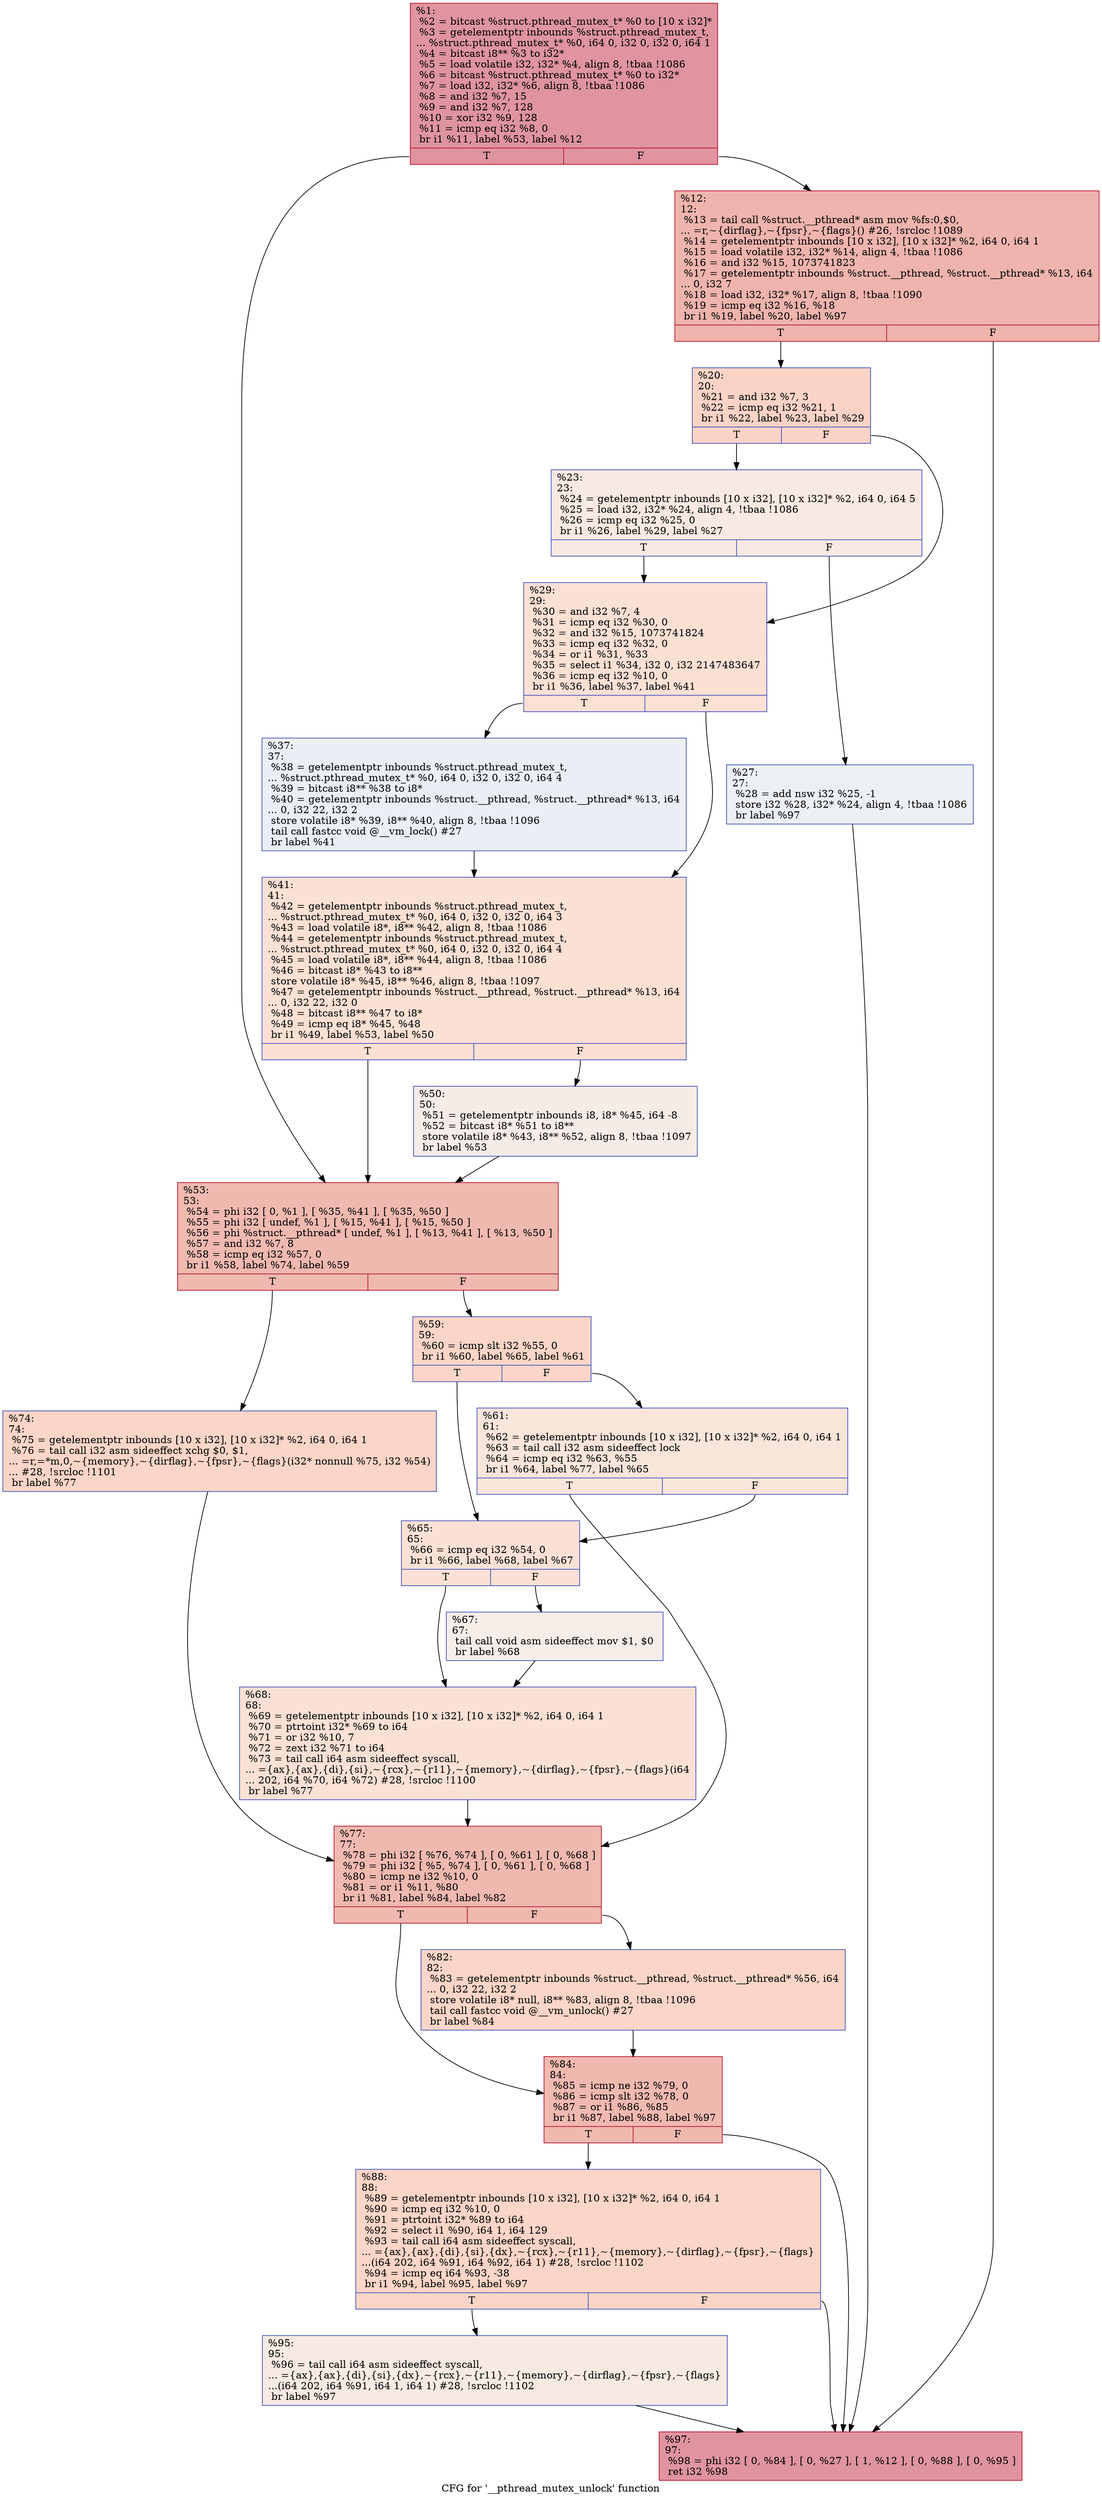digraph "CFG for '__pthread_mutex_unlock' function" {
	label="CFG for '__pthread_mutex_unlock' function";

	Node0x156adf0 [shape=record,color="#b70d28ff", style=filled, fillcolor="#b70d2870",label="{%1:\l  %2 = bitcast %struct.pthread_mutex_t* %0 to [10 x i32]*\l  %3 = getelementptr inbounds %struct.pthread_mutex_t,\l... %struct.pthread_mutex_t* %0, i64 0, i32 0, i32 0, i64 1\l  %4 = bitcast i8** %3 to i32*\l  %5 = load volatile i32, i32* %4, align 8, !tbaa !1086\l  %6 = bitcast %struct.pthread_mutex_t* %0 to i32*\l  %7 = load i32, i32* %6, align 8, !tbaa !1086\l  %8 = and i32 %7, 15\l  %9 = and i32 %7, 128\l  %10 = xor i32 %9, 128\l  %11 = icmp eq i32 %8, 0\l  br i1 %11, label %53, label %12\l|{<s0>T|<s1>F}}"];
	Node0x156adf0:s0 -> Node0x156b180;
	Node0x156adf0:s1 -> Node0x156af00;
	Node0x156af00 [shape=record,color="#b70d28ff", style=filled, fillcolor="#d8564670",label="{%12:\l12:                                               \l  %13 = tail call %struct.__pthread* asm mov %fs:0,$0,\l... =r,~\{dirflag\},~\{fpsr\},~\{flags\}() #26, !srcloc !1089\l  %14 = getelementptr inbounds [10 x i32], [10 x i32]* %2, i64 0, i64 1\l  %15 = load volatile i32, i32* %14, align 4, !tbaa !1086\l  %16 = and i32 %15, 1073741823\l  %17 = getelementptr inbounds %struct.__pthread, %struct.__pthread* %13, i64\l... 0, i32 7\l  %18 = load i32, i32* %17, align 8, !tbaa !1090\l  %19 = icmp eq i32 %16, %18\l  br i1 %19, label %20, label %97\l|{<s0>T|<s1>F}}"];
	Node0x156af00:s0 -> Node0x156af50;
	Node0x156af00:s1 -> Node0x156b540;
	Node0x156af50 [shape=record,color="#3d50c3ff", style=filled, fillcolor="#f59c7d70",label="{%20:\l20:                                               \l  %21 = and i32 %7, 3\l  %22 = icmp eq i32 %21, 1\l  br i1 %22, label %23, label %29\l|{<s0>T|<s1>F}}"];
	Node0x156af50:s0 -> Node0x156afa0;
	Node0x156af50:s1 -> Node0x156b040;
	Node0x156afa0 [shape=record,color="#3d50c3ff", style=filled, fillcolor="#efcebd70",label="{%23:\l23:                                               \l  %24 = getelementptr inbounds [10 x i32], [10 x i32]* %2, i64 0, i64 5\l  %25 = load i32, i32* %24, align 4, !tbaa !1086\l  %26 = icmp eq i32 %25, 0\l  br i1 %26, label %29, label %27\l|{<s0>T|<s1>F}}"];
	Node0x156afa0:s0 -> Node0x156b040;
	Node0x156afa0:s1 -> Node0x156aff0;
	Node0x156aff0 [shape=record,color="#3d50c3ff", style=filled, fillcolor="#d6dce470",label="{%27:\l27:                                               \l  %28 = add nsw i32 %25, -1\l  store i32 %28, i32* %24, align 4, !tbaa !1086\l  br label %97\l}"];
	Node0x156aff0 -> Node0x156b540;
	Node0x156b040 [shape=record,color="#3d50c3ff", style=filled, fillcolor="#f7b99e70",label="{%29:\l29:                                               \l  %30 = and i32 %7, 4\l  %31 = icmp eq i32 %30, 0\l  %32 = and i32 %15, 1073741824\l  %33 = icmp eq i32 %32, 0\l  %34 = or i1 %31, %33\l  %35 = select i1 %34, i32 0, i32 2147483647\l  %36 = icmp eq i32 %10, 0\l  br i1 %36, label %37, label %41\l|{<s0>T|<s1>F}}"];
	Node0x156b040:s0 -> Node0x156b090;
	Node0x156b040:s1 -> Node0x156b0e0;
	Node0x156b090 [shape=record,color="#3d50c3ff", style=filled, fillcolor="#d1dae970",label="{%37:\l37:                                               \l  %38 = getelementptr inbounds %struct.pthread_mutex_t,\l... %struct.pthread_mutex_t* %0, i64 0, i32 0, i32 0, i64 4\l  %39 = bitcast i8** %38 to i8*\l  %40 = getelementptr inbounds %struct.__pthread, %struct.__pthread* %13, i64\l... 0, i32 22, i32 2\l  store volatile i8* %39, i8** %40, align 8, !tbaa !1096\l  tail call fastcc void @__vm_lock() #27\l  br label %41\l}"];
	Node0x156b090 -> Node0x156b0e0;
	Node0x156b0e0 [shape=record,color="#3d50c3ff", style=filled, fillcolor="#f7b99e70",label="{%41:\l41:                                               \l  %42 = getelementptr inbounds %struct.pthread_mutex_t,\l... %struct.pthread_mutex_t* %0, i64 0, i32 0, i32 0, i64 3\l  %43 = load volatile i8*, i8** %42, align 8, !tbaa !1086\l  %44 = getelementptr inbounds %struct.pthread_mutex_t,\l... %struct.pthread_mutex_t* %0, i64 0, i32 0, i32 0, i64 4\l  %45 = load volatile i8*, i8** %44, align 8, !tbaa !1086\l  %46 = bitcast i8* %43 to i8**\l  store volatile i8* %45, i8** %46, align 8, !tbaa !1097\l  %47 = getelementptr inbounds %struct.__pthread, %struct.__pthread* %13, i64\l... 0, i32 22, i32 0\l  %48 = bitcast i8** %47 to i8*\l  %49 = icmp eq i8* %45, %48\l  br i1 %49, label %53, label %50\l|{<s0>T|<s1>F}}"];
	Node0x156b0e0:s0 -> Node0x156b180;
	Node0x156b0e0:s1 -> Node0x156b130;
	Node0x156b130 [shape=record,color="#3d50c3ff", style=filled, fillcolor="#ead5c970",label="{%50:\l50:                                               \l  %51 = getelementptr inbounds i8, i8* %45, i64 -8\l  %52 = bitcast i8* %51 to i8**\l  store volatile i8* %43, i8** %52, align 8, !tbaa !1097\l  br label %53\l}"];
	Node0x156b130 -> Node0x156b180;
	Node0x156b180 [shape=record,color="#b70d28ff", style=filled, fillcolor="#de614d70",label="{%53:\l53:                                               \l  %54 = phi i32 [ 0, %1 ], [ %35, %41 ], [ %35, %50 ]\l  %55 = phi i32 [ undef, %1 ], [ %15, %41 ], [ %15, %50 ]\l  %56 = phi %struct.__pthread* [ undef, %1 ], [ %13, %41 ], [ %13, %50 ]\l  %57 = and i32 %7, 8\l  %58 = icmp eq i32 %57, 0\l  br i1 %58, label %74, label %59\l|{<s0>T|<s1>F}}"];
	Node0x156b180:s0 -> Node0x156b360;
	Node0x156b180:s1 -> Node0x156b1d0;
	Node0x156b1d0 [shape=record,color="#3d50c3ff", style=filled, fillcolor="#f5a08170",label="{%59:\l59:                                               \l  %60 = icmp slt i32 %55, 0\l  br i1 %60, label %65, label %61\l|{<s0>T|<s1>F}}"];
	Node0x156b1d0:s0 -> Node0x156b270;
	Node0x156b1d0:s1 -> Node0x156b220;
	Node0x156b220 [shape=record,color="#3d50c3ff", style=filled, fillcolor="#f4c5ad70",label="{%61:\l61:                                               \l  %62 = getelementptr inbounds [10 x i32], [10 x i32]* %2, i64 0, i64 1\l  %63 = tail call i32 asm sideeffect lock \l  %64 = icmp eq i32 %63, %55\l  br i1 %64, label %77, label %65\l|{<s0>T|<s1>F}}"];
	Node0x156b220:s0 -> Node0x156b3b0;
	Node0x156b220:s1 -> Node0x156b270;
	Node0x156b270 [shape=record,color="#3d50c3ff", style=filled, fillcolor="#f7bca170",label="{%65:\l65:                                               \l  %66 = icmp eq i32 %54, 0\l  br i1 %66, label %68, label %67\l|{<s0>T|<s1>F}}"];
	Node0x156b270:s0 -> Node0x156b310;
	Node0x156b270:s1 -> Node0x156b2c0;
	Node0x156b2c0 [shape=record,color="#3d50c3ff", style=filled, fillcolor="#e8d6cc70",label="{%67:\l67:                                               \l  tail call void asm sideeffect mov $1, $0 \l  br label %68\l}"];
	Node0x156b2c0 -> Node0x156b310;
	Node0x156b310 [shape=record,color="#3d50c3ff", style=filled, fillcolor="#f7bca170",label="{%68:\l68:                                               \l  %69 = getelementptr inbounds [10 x i32], [10 x i32]* %2, i64 0, i64 1\l  %70 = ptrtoint i32* %69 to i64\l  %71 = or i32 %10, 7\l  %72 = zext i32 %71 to i64\l  %73 = tail call i64 asm sideeffect syscall,\l... =\{ax\},\{ax\},\{di\},\{si\},~\{rcx\},~\{r11\},~\{memory\},~\{dirflag\},~\{fpsr\},~\{flags\}(i64\l... 202, i64 %70, i64 %72) #28, !srcloc !1100\l  br label %77\l}"];
	Node0x156b310 -> Node0x156b3b0;
	Node0x156b360 [shape=record,color="#3d50c3ff", style=filled, fillcolor="#f5a08170",label="{%74:\l74:                                               \l  %75 = getelementptr inbounds [10 x i32], [10 x i32]* %2, i64 0, i64 1\l  %76 = tail call i32 asm sideeffect xchg $0, $1,\l... =r,=*m,0,~\{memory\},~\{dirflag\},~\{fpsr\},~\{flags\}(i32* nonnull %75, i32 %54)\l... #28, !srcloc !1101\l  br label %77\l}"];
	Node0x156b360 -> Node0x156b3b0;
	Node0x156b3b0 [shape=record,color="#b70d28ff", style=filled, fillcolor="#de614d70",label="{%77:\l77:                                               \l  %78 = phi i32 [ %76, %74 ], [ 0, %61 ], [ 0, %68 ]\l  %79 = phi i32 [ %5, %74 ], [ 0, %61 ], [ 0, %68 ]\l  %80 = icmp ne i32 %10, 0\l  %81 = or i1 %11, %80\l  br i1 %81, label %84, label %82\l|{<s0>T|<s1>F}}"];
	Node0x156b3b0:s0 -> Node0x156b450;
	Node0x156b3b0:s1 -> Node0x156b400;
	Node0x156b400 [shape=record,color="#3d50c3ff", style=filled, fillcolor="#f5a08170",label="{%82:\l82:                                               \l  %83 = getelementptr inbounds %struct.__pthread, %struct.__pthread* %56, i64\l... 0, i32 22, i32 2\l  store volatile i8* null, i8** %83, align 8, !tbaa !1096\l  tail call fastcc void @__vm_unlock() #27\l  br label %84\l}"];
	Node0x156b400 -> Node0x156b450;
	Node0x156b450 [shape=record,color="#b70d28ff", style=filled, fillcolor="#de614d70",label="{%84:\l84:                                               \l  %85 = icmp ne i32 %79, 0\l  %86 = icmp slt i32 %78, 0\l  %87 = or i1 %86, %85\l  br i1 %87, label %88, label %97\l|{<s0>T|<s1>F}}"];
	Node0x156b450:s0 -> Node0x156b4a0;
	Node0x156b450:s1 -> Node0x156b540;
	Node0x156b4a0 [shape=record,color="#3d50c3ff", style=filled, fillcolor="#f5a08170",label="{%88:\l88:                                               \l  %89 = getelementptr inbounds [10 x i32], [10 x i32]* %2, i64 0, i64 1\l  %90 = icmp eq i32 %10, 0\l  %91 = ptrtoint i32* %89 to i64\l  %92 = select i1 %90, i64 1, i64 129\l  %93 = tail call i64 asm sideeffect syscall,\l... =\{ax\},\{ax\},\{di\},\{si\},\{dx\},~\{rcx\},~\{r11\},~\{memory\},~\{dirflag\},~\{fpsr\},~\{flags\}\l...(i64 202, i64 %91, i64 %92, i64 1) #28, !srcloc !1102\l  %94 = icmp eq i64 %93, -38\l  br i1 %94, label %95, label %97\l|{<s0>T|<s1>F}}"];
	Node0x156b4a0:s0 -> Node0x156b4f0;
	Node0x156b4a0:s1 -> Node0x156b540;
	Node0x156b4f0 [shape=record,color="#3d50c3ff", style=filled, fillcolor="#eed0c070",label="{%95:\l95:                                               \l  %96 = tail call i64 asm sideeffect syscall,\l... =\{ax\},\{ax\},\{di\},\{si\},\{dx\},~\{rcx\},~\{r11\},~\{memory\},~\{dirflag\},~\{fpsr\},~\{flags\}\l...(i64 202, i64 %91, i64 1, i64 1) #28, !srcloc !1102\l  br label %97\l}"];
	Node0x156b4f0 -> Node0x156b540;
	Node0x156b540 [shape=record,color="#b70d28ff", style=filled, fillcolor="#b70d2870",label="{%97:\l97:                                               \l  %98 = phi i32 [ 0, %84 ], [ 0, %27 ], [ 1, %12 ], [ 0, %88 ], [ 0, %95 ]\l  ret i32 %98\l}"];
}

